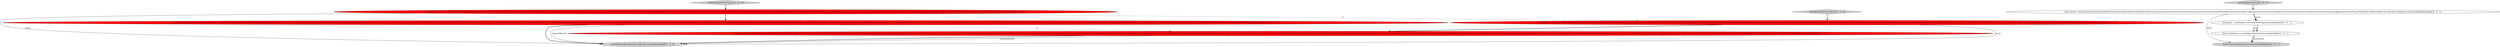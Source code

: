 digraph {
4 [style = filled, label = "TopNQuery query = new TopNQueryBuilder().dataSource(QueryRunnerTestHelper.dataSource).granularity(QueryRunnerTestHelper.allGran).dimension(QueryRunnerTestHelper.marketDimension).metric(QueryRunnerTestHelper.uniqueMetric).threshold(3).intervals(QueryRunnerTestHelper.fullOnIntervalSpec).aggregators(Lists.newArrayList(Iterables.concat(VarianceTestHelper.commonPlusVarAggregators,Lists.newArrayList(new DoubleMaxAggregatorFactory(\"maxIndex\",\"index\"),new DoubleMinAggregatorFactory(\"minIndex\",\"index\"))))).postAggregators(QueryRunnerTestHelper.addRowsIndexConstant).build()@@@3@@@['0', '1', '0']", fillcolor = red, shape = ellipse image = "AAA1AAABBB2BBB"];
2 [style = filled, label = "assertExpectedResults(expectedResults,query)@@@5@@@['1', '1', '0']", fillcolor = lightgray, shape = ellipse image = "AAA0AAABBB1BBB"];
10 [style = filled, label = "Assert.assertEquals(query,serdeQuery)@@@6@@@['0', '0', '1']", fillcolor = lightgray, shape = ellipse image = "AAA0AAABBB3BBB"];
8 [style = filled, label = "testQuerySerialization['0', '0', '1']", fillcolor = lightgray, shape = diamond image = "AAA0AAABBB3BBB"];
0 [style = filled, label = "testFullOnTopNOverUniques['1', '0', '0']", fillcolor = lightgray, shape = diamond image = "AAA0AAABBB1BBB"];
1 [style = filled, label = "TopNQuery query = new TopNQueryBuilder().dataSource(QueryRunnerTestHelper.dataSource).granularity(QueryRunnerTestHelper.allGran).dimension(QueryRunnerTestHelper.marketDimension).metric(QueryRunnerTestHelper.uniqueMetric).threshold(3).intervals(QueryRunnerTestHelper.fullOnIntervalSpec).aggregators(Lists.newArrayList(Iterables.concat(VarianceTestHelper.commonPlusVarAggregators,Lists.newArrayList(new DoubleMaxAggregatorFactory(\"maxIndex\",\"index\"),new DoubleMinAggregatorFactory(\"minIndex\",\"index\"))))).postAggregators(Collections.singletonList(QueryRunnerTestHelper.addRowsIndexConstant)).build()@@@3@@@['1', '0', '0']", fillcolor = red, shape = ellipse image = "AAA1AAABBB1BBB"];
7 [style = filled, label = "Query query = Druids.newTimeseriesQueryBuilder().dataSource(QueryRunnerTestHelper.dataSource).granularity(QueryRunnerTestHelper.dayGran).intervals(QueryRunnerTestHelper.fullOnIntervalSpec).aggregators(QueryRunnerTestHelper.rowsCount,QueryRunnerTestHelper.indexDoubleSum).postAggregators(QueryRunnerTestHelper.addRowsIndexConstant).descending(descending).build()@@@3@@@['0', '0', '1']", fillcolor = white, shape = ellipse image = "AAA0AAABBB3BBB"];
6 [style = filled, label = "testFullOnTopNOverUniques['0', '1', '0']", fillcolor = lightgray, shape = diamond image = "AAA0AAABBB2BBB"];
9 [style = filled, label = "String json = jsonMapper.writeValueAsString(query)@@@4@@@['0', '0', '1']", fillcolor = white, shape = ellipse image = "AAA0AAABBB3BBB"];
11 [style = filled, label = "Query serdeQuery = jsonMapper.readValue(json,)@@@5@@@['0', '0', '1']", fillcolor = white, shape = ellipse image = "AAA0AAABBB3BBB"];
3 [style = filled, label = "List<Result<TopNResultValue>> expectedResults = Collections.singletonList(new Result<TopNResultValue>(DateTimes.of(\"2011-01-12T00:00:00.000Z\"),new TopNResultValue(Arrays.asList(ImmutableMap.builder().put(\"market\",\"spot\").put(\"rows\",837L).put(\"index\",95606.57232284546D).put(\"addRowsIndexConstant\",96444.57232284546D).put(\"uniques\",QueryRunnerTestHelper.UNIQUES_9).put(\"maxIndex\",277.2735290527344D).put(\"minIndex\",59.02102279663086D).put(\"index_var\",439.3851694586573D).build(),ImmutableMap.builder().put(\"market\",\"total_market\").put(\"rows\",186L).put(\"index\",215679.82879638672D).put(\"addRowsIndexConstant\",215866.82879638672D).put(\"uniques\",QueryRunnerTestHelper.UNIQUES_2).put(\"maxIndex\",1743.9217529296875D).put(\"minIndex\",792.3260498046875D).put(\"index_var\",27679.900887366413D).build(),ImmutableMap.builder().put(\"market\",\"upfront\").put(\"rows\",186L).put(\"index\",192046.1060180664D).put(\"addRowsIndexConstant\",192233.1060180664D).put(\"uniques\",QueryRunnerTestHelper.UNIQUES_2).put(\"maxIndex\",1870.06103515625D).put(\"minIndex\",545.9906005859375D).put(\"index_var\",79699.9780741607D).build()))))@@@4@@@['1', '0', '0']", fillcolor = red, shape = ellipse image = "AAA1AAABBB1BBB"];
5 [style = filled, label = "List<Result<TopNResultValue>> expectedResults = Collections.singletonList(new Result<>(DateTimes.of(\"2011-01-12T00:00:00.000Z\"),new TopNResultValue(Arrays.asList(ImmutableMap.builder().put(\"market\",\"spot\").put(\"rows\",837L).put(\"index\",95606.57232284546D).put(\"addRowsIndexConstant\",96444.57232284546D).put(\"uniques\",QueryRunnerTestHelper.UNIQUES_9).put(\"maxIndex\",277.2735290527344D).put(\"minIndex\",59.02102279663086D).put(\"index_var\",439.3851694586573D).build(),ImmutableMap.builder().put(\"market\",\"total_market\").put(\"rows\",186L).put(\"index\",215679.82879638672D).put(\"addRowsIndexConstant\",215866.82879638672D).put(\"uniques\",QueryRunnerTestHelper.UNIQUES_2).put(\"maxIndex\",1743.9217529296875D).put(\"minIndex\",792.3260498046875D).put(\"index_var\",27679.900887366413D).build(),ImmutableMap.builder().put(\"market\",\"upfront\").put(\"rows\",186L).put(\"index\",192046.1060180664D).put(\"addRowsIndexConstant\",192233.1060180664D).put(\"uniques\",QueryRunnerTestHelper.UNIQUES_2).put(\"maxIndex\",1870.06103515625D).put(\"minIndex\",545.9906005859375D).put(\"index_var\",79699.9780741607D).build()))))@@@4@@@['0', '1', '0']", fillcolor = red, shape = ellipse image = "AAA1AAABBB2BBB"];
1->3 [style = bold, label=""];
7->9 [style = bold, label=""];
1->4 [style = dashed, label="0"];
3->5 [style = dashed, label="0"];
6->4 [style = bold, label=""];
5->2 [style = solid, label="expectedResults"];
5->2 [style = bold, label=""];
7->9 [style = solid, label="query"];
9->11 [style = solid, label="json"];
9->11 [style = bold, label=""];
3->2 [style = bold, label=""];
3->2 [style = solid, label="expectedResults"];
4->2 [style = solid, label="query"];
11->10 [style = bold, label=""];
4->5 [style = bold, label=""];
0->1 [style = bold, label=""];
1->2 [style = solid, label="query"];
7->10 [style = solid, label="query"];
8->7 [style = bold, label=""];
11->10 [style = solid, label="serdeQuery"];
}
